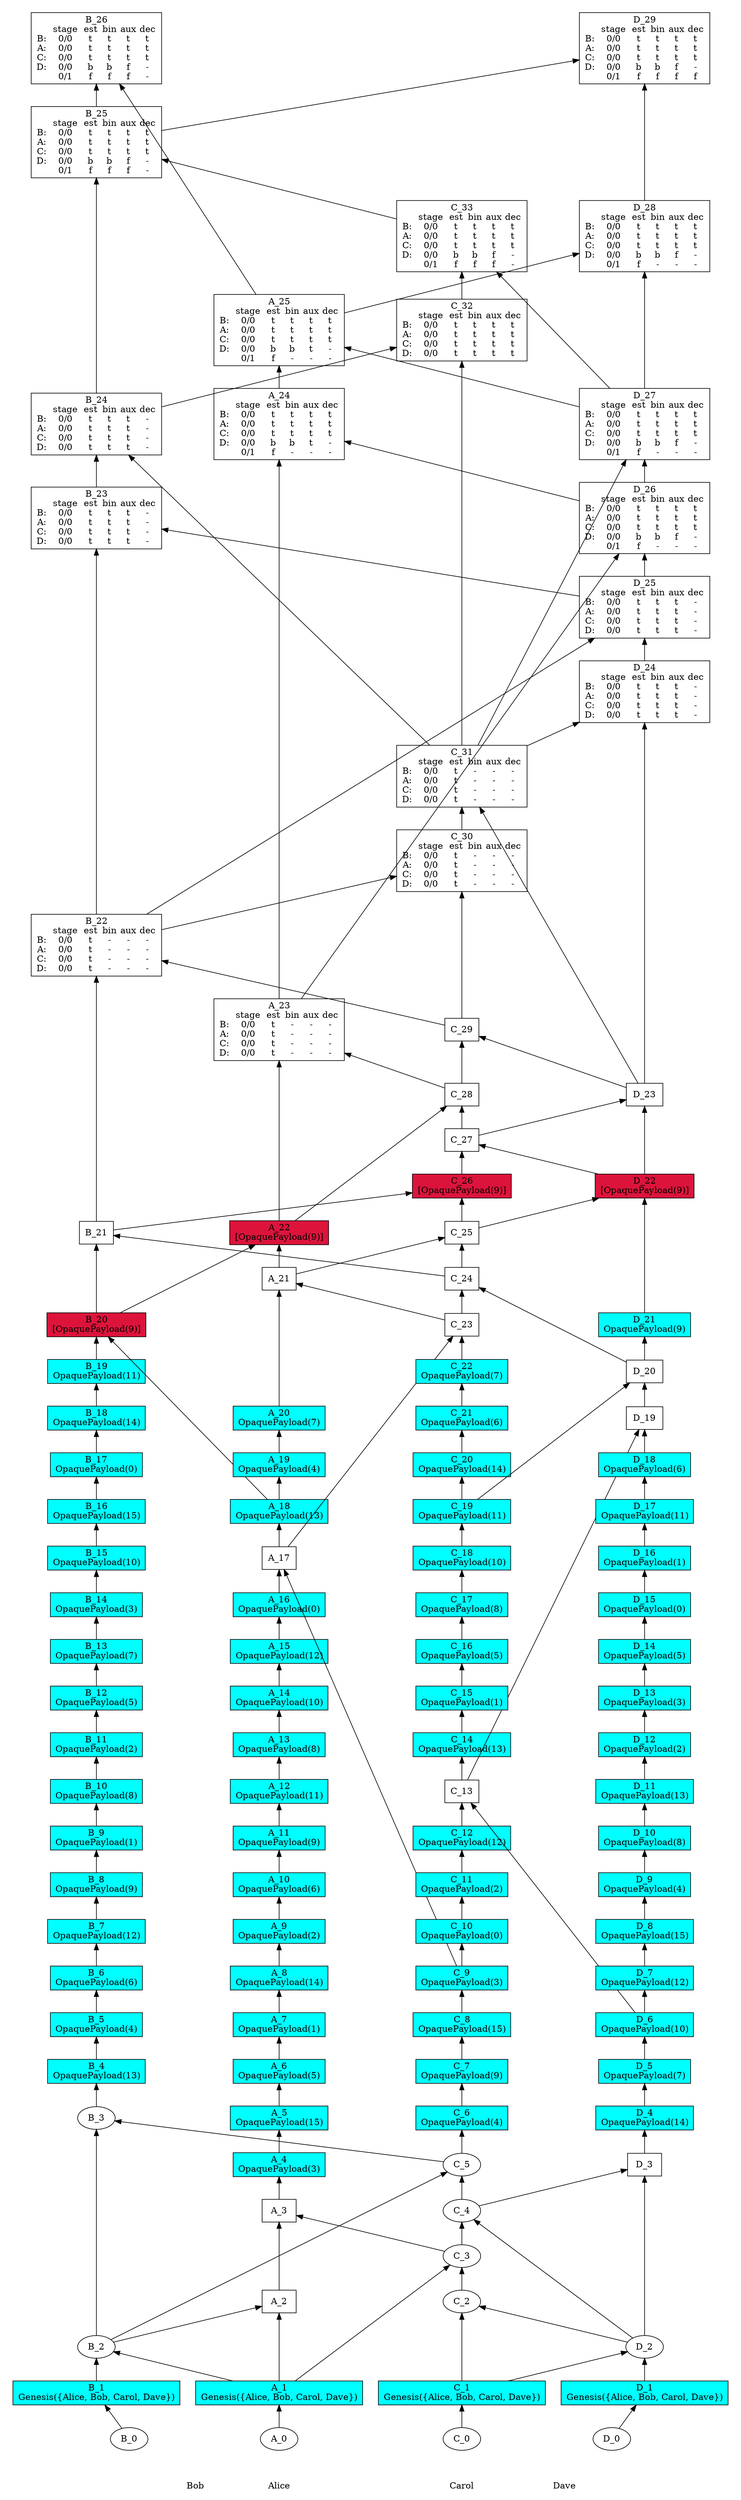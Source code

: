 /// our_id: Bob
/// peer_list: {
///   Bob: PeerState(VOTE|SEND|RECV)
///   Alice: PeerState(VOTE|SEND|RECV)
///   Carol: PeerState(VOTE|SEND|RECV)
///   Dave: PeerState(VOTE|SEND|RECV)
/// }
digraph GossipGraph {
  splines=false
  rankdir=BT

  style=invis
  subgraph cluster_Bob {
    label="Bob"
    "Bob" [style=invis]
    "Bob" -> "B_0" [style=invis]
    "B_0" -> "B_1" [minlen=1]
    "B_1" -> "B_2" [minlen=1]
    "B_2" -> "B_3" [minlen=5]
    "B_3" -> "B_4" [minlen=1]
    "B_4" -> "B_5" [minlen=1]
    "B_5" -> "B_6" [minlen=1]
    "B_6" -> "B_7" [minlen=1]
    "B_7" -> "B_8" [minlen=1]
    "B_8" -> "B_9" [minlen=1]
    "B_9" -> "B_10" [minlen=1]
    "B_10" -> "B_11" [minlen=1]
    "B_11" -> "B_12" [minlen=1]
    "B_12" -> "B_13" [minlen=1]
    "B_13" -> "B_14" [minlen=1]
    "B_14" -> "B_15" [minlen=1]
    "B_15" -> "B_16" [minlen=1]
    "B_16" -> "B_17" [minlen=1]
    "B_17" -> "B_18" [minlen=1]
    "B_18" -> "B_19" [minlen=1]
    "B_19" -> "B_20" [minlen=1]
    "B_20" -> "B_21" [minlen=2]
    "B_21" -> "B_22" [minlen=5]
    "B_22" -> "B_23" [minlen=5]
    "B_23" -> "B_24" [minlen=1]
    "B_24" -> "B_25" [minlen=3]
    "B_25" -> "B_26" [minlen=1]
  }
  "A_1" -> "B_2" [constraint=false]
  "C_5" -> "B_3" [constraint=false]
  "A_18" -> "B_20" [constraint=false]
  "C_24" -> "B_21" [constraint=false]
  "C_29" -> "B_22" [constraint=false]
  "D_25" -> "B_23" [constraint=false]
  "C_31" -> "B_24" [constraint=false]
  "C_33" -> "B_25" [constraint=false]
  "A_25" -> "B_26" [constraint=false]

  style=invis
  subgraph cluster_Alice {
    label="Alice"
    "Alice" [style=invis]
    "Alice" -> "A_0" [style=invis]
    "A_0" -> "A_1" [minlen=1]
    "A_1" -> "A_2" [minlen=2]
    "A_2" -> "A_3" [minlen=2]
    "A_3" -> "A_4" [minlen=1]
    "A_4" -> "A_5" [minlen=1]
    "A_5" -> "A_6" [minlen=1]
    "A_6" -> "A_7" [minlen=1]
    "A_7" -> "A_8" [minlen=1]
    "A_8" -> "A_9" [minlen=1]
    "A_9" -> "A_10" [minlen=1]
    "A_10" -> "A_11" [minlen=1]
    "A_11" -> "A_12" [minlen=1]
    "A_12" -> "A_13" [minlen=1]
    "A_13" -> "A_14" [minlen=1]
    "A_14" -> "A_15" [minlen=1]
    "A_15" -> "A_16" [minlen=1]
    "A_16" -> "A_17" [minlen=1]
    "A_17" -> "A_18" [minlen=1]
    "A_18" -> "A_19" [minlen=1]
    "A_19" -> "A_20" [minlen=1]
    "A_20" -> "A_21" [minlen=3]
    "A_21" -> "A_22" [minlen=1]
    "A_22" -> "A_23" [minlen=4]
    "A_23" -> "A_24" [minlen=7]
    "A_24" -> "A_25" [minlen=1]
  }
  "B_2" -> "A_2" [constraint=false]
  "C_3" -> "A_3" [constraint=false]
  "C_9" -> "A_17" [constraint=false]
  "C_23" -> "A_21" [constraint=false]
  "B_20" -> "A_22" [constraint=false]
  "C_28" -> "A_23" [constraint=false]
  "D_26" -> "A_24" [constraint=false]
  "D_27" -> "A_25" [constraint=false]

  style=invis
  subgraph cluster_Carol {
    label="Carol"
    "Carol" [style=invis]
    "Carol" -> "C_0" [style=invis]
    "C_0" -> "C_1" [minlen=1]
    "C_1" -> "C_2" [minlen=2]
    "C_2" -> "C_3" [minlen=1]
    "C_3" -> "C_4" [minlen=1]
    "C_4" -> "C_5" [minlen=1]
    "C_5" -> "C_6" [minlen=1]
    "C_6" -> "C_7" [minlen=1]
    "C_7" -> "C_8" [minlen=1]
    "C_8" -> "C_9" [minlen=1]
    "C_9" -> "C_10" [minlen=1]
    "C_10" -> "C_11" [minlen=1]
    "C_11" -> "C_12" [minlen=1]
    "C_12" -> "C_13" [minlen=1]
    "C_13" -> "C_14" [minlen=1]
    "C_14" -> "C_15" [minlen=1]
    "C_15" -> "C_16" [minlen=1]
    "C_16" -> "C_17" [minlen=1]
    "C_17" -> "C_18" [minlen=1]
    "C_18" -> "C_19" [minlen=1]
    "C_19" -> "C_20" [minlen=1]
    "C_20" -> "C_21" [minlen=1]
    "C_21" -> "C_22" [minlen=1]
    "C_22" -> "C_23" [minlen=1]
    "C_23" -> "C_24" [minlen=1]
    "C_24" -> "C_25" [minlen=1]
    "C_25" -> "C_26" [minlen=1]
    "C_26" -> "C_27" [minlen=1]
    "C_27" -> "C_28" [minlen=1]
    "C_28" -> "C_29" [minlen=1]
    "C_29" -> "C_30" [minlen=2]
    "C_30" -> "C_31" [minlen=1]
    "C_31" -> "C_32" [minlen=5]
    "C_32" -> "C_33" [minlen=1]
  }
  "D_2" -> "C_2" [constraint=false]
  "A_1" -> "C_3" [constraint=false]
  "D_2" -> "C_4" [constraint=false]
  "B_2" -> "C_5" [constraint=false]
  "D_6" -> "C_13" [constraint=false]
  "A_17" -> "C_23" [constraint=false]
  "D_20" -> "C_24" [constraint=false]
  "A_21" -> "C_25" [constraint=false]
  "B_21" -> "C_26" [constraint=false]
  "D_22" -> "C_27" [constraint=false]
  "A_22" -> "C_28" [constraint=false]
  "D_23" -> "C_29" [constraint=false]
  "B_22" -> "C_30" [constraint=false]
  "D_23" -> "C_31" [constraint=false]
  "B_24" -> "C_32" [constraint=false]
  "D_27" -> "C_33" [constraint=false]

  style=invis
  subgraph cluster_Dave {
    label="Dave"
    "Dave" [style=invis]
    "Dave" -> "D_0" [style=invis]
    "D_0" -> "D_1" [minlen=1]
    "D_1" -> "D_2" [minlen=1]
    "D_2" -> "D_3" [minlen=4]
    "D_3" -> "D_4" [minlen=1]
    "D_4" -> "D_5" [minlen=1]
    "D_5" -> "D_6" [minlen=1]
    "D_6" -> "D_7" [minlen=1]
    "D_7" -> "D_8" [minlen=1]
    "D_8" -> "D_9" [minlen=1]
    "D_9" -> "D_10" [minlen=1]
    "D_10" -> "D_11" [minlen=1]
    "D_11" -> "D_12" [minlen=1]
    "D_12" -> "D_13" [minlen=1]
    "D_13" -> "D_14" [minlen=1]
    "D_14" -> "D_15" [minlen=1]
    "D_15" -> "D_16" [minlen=1]
    "D_16" -> "D_17" [minlen=1]
    "D_17" -> "D_18" [minlen=1]
    "D_18" -> "D_19" [minlen=1]
    "D_19" -> "D_20" [minlen=1]
    "D_20" -> "D_21" [minlen=1]
    "D_21" -> "D_22" [minlen=3]
    "D_22" -> "D_23" [minlen=2]
    "D_23" -> "D_24" [minlen=5]
    "D_24" -> "D_25" [minlen=1]
    "D_25" -> "D_26" [minlen=1]
    "D_26" -> "D_27" [minlen=1]
    "D_27" -> "D_28" [minlen=2]
    "D_28" -> "D_29" [minlen=2]
  }
  "C_1" -> "D_2" [constraint=false]
  "C_4" -> "D_3" [constraint=false]
  "C_13" -> "D_19" [constraint=false]
  "C_19" -> "D_20" [constraint=false]
  "C_25" -> "D_22" [constraint=false]
  "C_27" -> "D_23" [constraint=false]
  "C_31" -> "D_24" [constraint=false]
  "B_22" -> "D_25" [constraint=false]
  "A_23" -> "D_26" [constraint=false]
  "C_31" -> "D_27" [constraint=false]
  "A_25" -> "D_28" [constraint=false]
  "B_25" -> "D_29" [constraint=false]

  {
    rank=same
    "Bob" [style=filled, color=white]
    "Alice" [style=filled, color=white]
    "Carol" [style=filled, color=white]
    "Dave" [style=filled, color=white]
  }
  "Bob" -> "Alice" -> "Carol" -> "Dave" [style=invis]

/// ===== details of events =====
  "B_0" [fillcolor=white, label=<<table border="0" cellborder="0" cellpadding="0" cellspacing="0">
<tr><td colspan="6">B_0</td></tr>
</table>>]
/// cause: Initial
/// last_ancestors: {Bob: 0}

  "B_1" [style=filled, fillcolor=cyan, shape=rectangle, label=<<table border="0" cellborder="0" cellpadding="0" cellspacing="0">
<tr><td colspan="6">B_1</td></tr>
<tr><td colspan="6">Genesis({Alice, Bob, Carol, Dave})</td></tr>
</table>>]
/// cause: Observation(Genesis({Alice, Bob, Carol, Dave}))
/// last_ancestors: {Bob: 1}

  "B_2" [fillcolor=white, label=<<table border="0" cellborder="0" cellpadding="0" cellspacing="0">
<tr><td colspan="6">B_2</td></tr>
</table>>]
/// cause: Request
/// last_ancestors: {Alice: 1, Bob: 2}

  "B_3" [fillcolor=white, label=<<table border="0" cellborder="0" cellpadding="0" cellspacing="0">
<tr><td colspan="6">B_3</td></tr>
</table>>]
/// cause: Response
/// last_ancestors: {Alice: 1, Bob: 3, Carol: 5, Dave: 2}

  "B_4" [style=filled, fillcolor=cyan, shape=rectangle, label=<<table border="0" cellborder="0" cellpadding="0" cellspacing="0">
<tr><td colspan="6">B_4</td></tr>
<tr><td colspan="6">OpaquePayload(13)</td></tr>
</table>>]
/// cause: Observation(OpaquePayload(13))
/// last_ancestors: {Alice: 1, Bob: 4, Carol: 5, Dave: 2}

  "B_5" [style=filled, fillcolor=cyan, shape=rectangle, label=<<table border="0" cellborder="0" cellpadding="0" cellspacing="0">
<tr><td colspan="6">B_5</td></tr>
<tr><td colspan="6">OpaquePayload(4)</td></tr>
</table>>]
/// cause: Observation(OpaquePayload(4))
/// last_ancestors: {Alice: 1, Bob: 5, Carol: 5, Dave: 2}

  "B_6" [style=filled, fillcolor=cyan, shape=rectangle, label=<<table border="0" cellborder="0" cellpadding="0" cellspacing="0">
<tr><td colspan="6">B_6</td></tr>
<tr><td colspan="6">OpaquePayload(6)</td></tr>
</table>>]
/// cause: Observation(OpaquePayload(6))
/// last_ancestors: {Alice: 1, Bob: 6, Carol: 5, Dave: 2}

  "B_7" [style=filled, fillcolor=cyan, shape=rectangle, label=<<table border="0" cellborder="0" cellpadding="0" cellspacing="0">
<tr><td colspan="6">B_7</td></tr>
<tr><td colspan="6">OpaquePayload(12)</td></tr>
</table>>]
/// cause: Observation(OpaquePayload(12))
/// last_ancestors: {Alice: 1, Bob: 7, Carol: 5, Dave: 2}

  "B_8" [style=filled, fillcolor=cyan, shape=rectangle, label=<<table border="0" cellborder="0" cellpadding="0" cellspacing="0">
<tr><td colspan="6">B_8</td></tr>
<tr><td colspan="6">OpaquePayload(9)</td></tr>
</table>>]
/// cause: Observation(OpaquePayload(9))
/// last_ancestors: {Alice: 1, Bob: 8, Carol: 5, Dave: 2}

  "B_9" [style=filled, fillcolor=cyan, shape=rectangle, label=<<table border="0" cellborder="0" cellpadding="0" cellspacing="0">
<tr><td colspan="6">B_9</td></tr>
<tr><td colspan="6">OpaquePayload(1)</td></tr>
</table>>]
/// cause: Observation(OpaquePayload(1))
/// last_ancestors: {Alice: 1, Bob: 9, Carol: 5, Dave: 2}

  "B_10" [style=filled, fillcolor=cyan, shape=rectangle, label=<<table border="0" cellborder="0" cellpadding="0" cellspacing="0">
<tr><td colspan="6">B_10</td></tr>
<tr><td colspan="6">OpaquePayload(8)</td></tr>
</table>>]
/// cause: Observation(OpaquePayload(8))
/// last_ancestors: {Alice: 1, Bob: 10, Carol: 5, Dave: 2}

  "B_11" [style=filled, fillcolor=cyan, shape=rectangle, label=<<table border="0" cellborder="0" cellpadding="0" cellspacing="0">
<tr><td colspan="6">B_11</td></tr>
<tr><td colspan="6">OpaquePayload(2)</td></tr>
</table>>]
/// cause: Observation(OpaquePayload(2))
/// last_ancestors: {Alice: 1, Bob: 11, Carol: 5, Dave: 2}

  "B_12" [style=filled, fillcolor=cyan, shape=rectangle, label=<<table border="0" cellborder="0" cellpadding="0" cellspacing="0">
<tr><td colspan="6">B_12</td></tr>
<tr><td colspan="6">OpaquePayload(5)</td></tr>
</table>>]
/// cause: Observation(OpaquePayload(5))
/// last_ancestors: {Alice: 1, Bob: 12, Carol: 5, Dave: 2}

  "B_13" [style=filled, fillcolor=cyan, shape=rectangle, label=<<table border="0" cellborder="0" cellpadding="0" cellspacing="0">
<tr><td colspan="6">B_13</td></tr>
<tr><td colspan="6">OpaquePayload(7)</td></tr>
</table>>]
/// cause: Observation(OpaquePayload(7))
/// last_ancestors: {Alice: 1, Bob: 13, Carol: 5, Dave: 2}

  "B_14" [style=filled, fillcolor=cyan, shape=rectangle, label=<<table border="0" cellborder="0" cellpadding="0" cellspacing="0">
<tr><td colspan="6">B_14</td></tr>
<tr><td colspan="6">OpaquePayload(3)</td></tr>
</table>>]
/// cause: Observation(OpaquePayload(3))
/// last_ancestors: {Alice: 1, Bob: 14, Carol: 5, Dave: 2}

  "B_15" [style=filled, fillcolor=cyan, shape=rectangle, label=<<table border="0" cellborder="0" cellpadding="0" cellspacing="0">
<tr><td colspan="6">B_15</td></tr>
<tr><td colspan="6">OpaquePayload(10)</td></tr>
</table>>]
/// cause: Observation(OpaquePayload(10))
/// last_ancestors: {Alice: 1, Bob: 15, Carol: 5, Dave: 2}

  "B_16" [style=filled, fillcolor=cyan, shape=rectangle, label=<<table border="0" cellborder="0" cellpadding="0" cellspacing="0">
<tr><td colspan="6">B_16</td></tr>
<tr><td colspan="6">OpaquePayload(15)</td></tr>
</table>>]
/// cause: Observation(OpaquePayload(15))
/// last_ancestors: {Alice: 1, Bob: 16, Carol: 5, Dave: 2}

  "B_17" [style=filled, fillcolor=cyan, shape=rectangle, label=<<table border="0" cellborder="0" cellpadding="0" cellspacing="0">
<tr><td colspan="6">B_17</td></tr>
<tr><td colspan="6">OpaquePayload(0)</td></tr>
</table>>]
/// cause: Observation(OpaquePayload(0))
/// last_ancestors: {Alice: 1, Bob: 17, Carol: 5, Dave: 2}

  "B_18" [style=filled, fillcolor=cyan, shape=rectangle, label=<<table border="0" cellborder="0" cellpadding="0" cellspacing="0">
<tr><td colspan="6">B_18</td></tr>
<tr><td colspan="6">OpaquePayload(14)</td></tr>
</table>>]
/// cause: Observation(OpaquePayload(14))
/// last_ancestors: {Alice: 1, Bob: 18, Carol: 5, Dave: 2}

  "B_19" [style=filled, fillcolor=cyan, shape=rectangle, label=<<table border="0" cellborder="0" cellpadding="0" cellspacing="0">
<tr><td colspan="6">B_19</td></tr>
<tr><td colspan="6">OpaquePayload(11)</td></tr>
</table>>]
/// cause: Observation(OpaquePayload(11))
/// last_ancestors: {Alice: 1, Bob: 19, Carol: 5, Dave: 2}

  "B_20" [style=filled, fillcolor=crimson, shape=rectangle, label=<<table border="0" cellborder="0" cellpadding="0" cellspacing="0">
<tr><td colspan="6">B_20</td></tr>
<tr><td colspan="6">[OpaquePayload(9)]</td></tr></table>>]
/// cause: Request
/// last_ancestors: {Alice: 18, Bob: 20, Carol: 9, Dave: 2}

  "B_21" [fillcolor=white, shape=rectangle, label=<<table border="0" cellborder="0" cellpadding="0" cellspacing="0">
<tr><td colspan="6">B_21</td></tr>
</table>>]
/// cause: Request
/// last_ancestors: {Alice: 18, Bob: 21, Carol: 24, Dave: 20}

  "B_22" [fillcolor=white, shape=rectangle, label=<<table border="0" cellborder="0" cellpadding="0" cellspacing="0">
<tr><td colspan="6">B_22</td></tr>
<tr><td></td><td width="50">stage</td><td width="30">est</td><td width="30">bin</td><td width="30">aux</td><td width="30">dec</td></tr>
<tr><td>B: </td><td>0/0</td><td>t</td><td>-</td><td>-</td><td>-</td></tr>
<tr><td>A: </td><td>0/0</td><td>t</td><td>-</td><td>-</td><td>-</td></tr>
<tr><td>C: </td><td>0/0</td><td>t</td><td>-</td><td>-</td><td>-</td></tr>
<tr><td>D: </td><td>0/0</td><td>t</td><td>-</td><td>-</td><td>-</td></tr></table>>]
/// cause: Request
/// last_ancestors: {Alice: 22, Bob: 22, Carol: 29, Dave: 23}

  "B_23" [fillcolor=white, shape=rectangle, label=<<table border="0" cellborder="0" cellpadding="0" cellspacing="0">
<tr><td colspan="6">B_23</td></tr>
<tr><td></td><td width="50">stage</td><td width="30">est</td><td width="30">bin</td><td width="30">aux</td><td width="30">dec</td></tr>
<tr><td>B: </td><td>0/0</td><td>t</td><td>t</td><td>t</td><td>-</td></tr>
<tr><td>A: </td><td>0/0</td><td>t</td><td>t</td><td>t</td><td>-</td></tr>
<tr><td>C: </td><td>0/0</td><td>t</td><td>t</td><td>t</td><td>-</td></tr>
<tr><td>D: </td><td>0/0</td><td>t</td><td>t</td><td>t</td><td>-</td></tr></table>>]
/// cause: Response
/// last_ancestors: {Alice: 22, Bob: 23, Carol: 31, Dave: 25}

  "B_24" [fillcolor=white, shape=rectangle, label=<<table border="0" cellborder="0" cellpadding="0" cellspacing="0">
<tr><td colspan="6">B_24</td></tr>
<tr><td></td><td width="50">stage</td><td width="30">est</td><td width="30">bin</td><td width="30">aux</td><td width="30">dec</td></tr>
<tr><td>B: </td><td>0/0</td><td>t</td><td>t</td><td>t</td><td>-</td></tr>
<tr><td>A: </td><td>0/0</td><td>t</td><td>t</td><td>t</td><td>-</td></tr>
<tr><td>C: </td><td>0/0</td><td>t</td><td>t</td><td>t</td><td>-</td></tr>
<tr><td>D: </td><td>0/0</td><td>t</td><td>t</td><td>t</td><td>-</td></tr></table>>]
/// cause: Request
/// last_ancestors: {Alice: 22, Bob: 24, Carol: 31, Dave: 25}

  "B_25" [fillcolor=white, shape=rectangle, label=<<table border="0" cellborder="0" cellpadding="0" cellspacing="0">
<tr><td colspan="6">B_25</td></tr>
<tr><td></td><td width="50">stage</td><td width="30">est</td><td width="30">bin</td><td width="30">aux</td><td width="30">dec</td></tr>
<tr><td>B: </td><td>0/0</td><td>t</td><td>t</td><td>t</td><td>t</td></tr>
<tr><td>A: </td><td>0/0</td><td>t</td><td>t</td><td>t</td><td>t</td></tr>
<tr><td>C: </td><td>0/0</td><td>t</td><td>t</td><td>t</td><td>t</td></tr>
<tr><td>D: </td><td>0/0</td><td>b</td><td>b</td><td>f</td><td>-</td></tr>
<tr><td>   </td><td>0/1</td><td>f</td><td>f</td><td>f</td><td>-</td></tr></table>>]
/// cause: Request
/// last_ancestors: {Alice: 23, Bob: 25, Carol: 33, Dave: 27}

  "B_26" [fillcolor=white, shape=rectangle, label=<<table border="0" cellborder="0" cellpadding="0" cellspacing="0">
<tr><td colspan="6">B_26</td></tr>
<tr><td></td><td width="50">stage</td><td width="30">est</td><td width="30">bin</td><td width="30">aux</td><td width="30">dec</td></tr>
<tr><td>B: </td><td>0/0</td><td>t</td><td>t</td><td>t</td><td>t</td></tr>
<tr><td>A: </td><td>0/0</td><td>t</td><td>t</td><td>t</td><td>t</td></tr>
<tr><td>C: </td><td>0/0</td><td>t</td><td>t</td><td>t</td><td>t</td></tr>
<tr><td>D: </td><td>0/0</td><td>b</td><td>b</td><td>f</td><td>-</td></tr>
<tr><td>   </td><td>0/1</td><td>f</td><td>f</td><td>f</td><td>-</td></tr></table>>]
/// cause: Request
/// last_ancestors: {Alice: 25, Bob: 26, Carol: 33, Dave: 27}

  "A_0" [fillcolor=white, label=<<table border="0" cellborder="0" cellpadding="0" cellspacing="0">
<tr><td colspan="6">A_0</td></tr>
</table>>]
/// cause: Initial
/// last_ancestors: {Alice: 0}

  "A_1" [style=filled, fillcolor=cyan, shape=rectangle, label=<<table border="0" cellborder="0" cellpadding="0" cellspacing="0">
<tr><td colspan="6">A_1</td></tr>
<tr><td colspan="6">Genesis({Alice, Bob, Carol, Dave})</td></tr>
</table>>]
/// cause: Observation(Genesis({Alice, Bob, Carol, Dave}))
/// last_ancestors: {Alice: 1}

  "A_2" [fillcolor=white, shape=rectangle, label=<<table border="0" cellborder="0" cellpadding="0" cellspacing="0">
<tr><td colspan="6">A_2</td></tr>
</table>>]
/// cause: Response
/// last_ancestors: {Alice: 2, Bob: 2}

  "A_3" [fillcolor=white, shape=rectangle, label=<<table border="0" cellborder="0" cellpadding="0" cellspacing="0">
<tr><td colspan="6">A_3</td></tr>
</table>>]
/// cause: Response
/// last_ancestors: {Alice: 3, Bob: 2, Carol: 3, Dave: 2}

  "A_4" [style=filled, fillcolor=cyan, shape=rectangle, label=<<table border="0" cellborder="0" cellpadding="0" cellspacing="0">
<tr><td colspan="6">A_4</td></tr>
<tr><td colspan="6">OpaquePayload(3)</td></tr>
</table>>]
/// cause: Observation(OpaquePayload(3))
/// last_ancestors: {Alice: 4, Bob: 2, Carol: 3, Dave: 2}

  "A_5" [style=filled, fillcolor=cyan, shape=rectangle, label=<<table border="0" cellborder="0" cellpadding="0" cellspacing="0">
<tr><td colspan="6">A_5</td></tr>
<tr><td colspan="6">OpaquePayload(15)</td></tr>
</table>>]
/// cause: Observation(OpaquePayload(15))
/// last_ancestors: {Alice: 5, Bob: 2, Carol: 3, Dave: 2}

  "A_6" [style=filled, fillcolor=cyan, shape=rectangle, label=<<table border="0" cellborder="0" cellpadding="0" cellspacing="0">
<tr><td colspan="6">A_6</td></tr>
<tr><td colspan="6">OpaquePayload(5)</td></tr>
</table>>]
/// cause: Observation(OpaquePayload(5))
/// last_ancestors: {Alice: 6, Bob: 2, Carol: 3, Dave: 2}

  "A_7" [style=filled, fillcolor=cyan, shape=rectangle, label=<<table border="0" cellborder="0" cellpadding="0" cellspacing="0">
<tr><td colspan="6">A_7</td></tr>
<tr><td colspan="6">OpaquePayload(1)</td></tr>
</table>>]
/// cause: Observation(OpaquePayload(1))
/// last_ancestors: {Alice: 7, Bob: 2, Carol: 3, Dave: 2}

  "A_8" [style=filled, fillcolor=cyan, shape=rectangle, label=<<table border="0" cellborder="0" cellpadding="0" cellspacing="0">
<tr><td colspan="6">A_8</td></tr>
<tr><td colspan="6">OpaquePayload(14)</td></tr>
</table>>]
/// cause: Observation(OpaquePayload(14))
/// last_ancestors: {Alice: 8, Bob: 2, Carol: 3, Dave: 2}

  "A_9" [style=filled, fillcolor=cyan, shape=rectangle, label=<<table border="0" cellborder="0" cellpadding="0" cellspacing="0">
<tr><td colspan="6">A_9</td></tr>
<tr><td colspan="6">OpaquePayload(2)</td></tr>
</table>>]
/// cause: Observation(OpaquePayload(2))
/// last_ancestors: {Alice: 9, Bob: 2, Carol: 3, Dave: 2}

  "A_10" [style=filled, fillcolor=cyan, shape=rectangle, label=<<table border="0" cellborder="0" cellpadding="0" cellspacing="0">
<tr><td colspan="6">A_10</td></tr>
<tr><td colspan="6">OpaquePayload(6)</td></tr>
</table>>]
/// cause: Observation(OpaquePayload(6))
/// last_ancestors: {Alice: 10, Bob: 2, Carol: 3, Dave: 2}

  "A_11" [style=filled, fillcolor=cyan, shape=rectangle, label=<<table border="0" cellborder="0" cellpadding="0" cellspacing="0">
<tr><td colspan="6">A_11</td></tr>
<tr><td colspan="6">OpaquePayload(9)</td></tr>
</table>>]
/// cause: Observation(OpaquePayload(9))
/// last_ancestors: {Alice: 11, Bob: 2, Carol: 3, Dave: 2}

  "A_12" [style=filled, fillcolor=cyan, shape=rectangle, label=<<table border="0" cellborder="0" cellpadding="0" cellspacing="0">
<tr><td colspan="6">A_12</td></tr>
<tr><td colspan="6">OpaquePayload(11)</td></tr>
</table>>]
/// cause: Observation(OpaquePayload(11))
/// last_ancestors: {Alice: 12, Bob: 2, Carol: 3, Dave: 2}

  "A_13" [style=filled, fillcolor=cyan, shape=rectangle, label=<<table border="0" cellborder="0" cellpadding="0" cellspacing="0">
<tr><td colspan="6">A_13</td></tr>
<tr><td colspan="6">OpaquePayload(8)</td></tr>
</table>>]
/// cause: Observation(OpaquePayload(8))
/// last_ancestors: {Alice: 13, Bob: 2, Carol: 3, Dave: 2}

  "A_14" [style=filled, fillcolor=cyan, shape=rectangle, label=<<table border="0" cellborder="0" cellpadding="0" cellspacing="0">
<tr><td colspan="6">A_14</td></tr>
<tr><td colspan="6">OpaquePayload(10)</td></tr>
</table>>]
/// cause: Observation(OpaquePayload(10))
/// last_ancestors: {Alice: 14, Bob: 2, Carol: 3, Dave: 2}

  "A_15" [style=filled, fillcolor=cyan, shape=rectangle, label=<<table border="0" cellborder="0" cellpadding="0" cellspacing="0">
<tr><td colspan="6">A_15</td></tr>
<tr><td colspan="6">OpaquePayload(12)</td></tr>
</table>>]
/// cause: Observation(OpaquePayload(12))
/// last_ancestors: {Alice: 15, Bob: 2, Carol: 3, Dave: 2}

  "A_16" [style=filled, fillcolor=cyan, shape=rectangle, label=<<table border="0" cellborder="0" cellpadding="0" cellspacing="0">
<tr><td colspan="6">A_16</td></tr>
<tr><td colspan="6">OpaquePayload(0)</td></tr>
</table>>]
/// cause: Observation(OpaquePayload(0))
/// last_ancestors: {Alice: 16, Bob: 2, Carol: 3, Dave: 2}

  "A_17" [fillcolor=white, shape=rectangle, label=<<table border="0" cellborder="0" cellpadding="0" cellspacing="0">
<tr><td colspan="6">A_17</td></tr>
</table>>]
/// cause: Request
/// last_ancestors: {Alice: 17, Bob: 2, Carol: 9, Dave: 2}

  "A_18" [style=filled, fillcolor=cyan, shape=rectangle, label=<<table border="0" cellborder="0" cellpadding="0" cellspacing="0">
<tr><td colspan="6">A_18</td></tr>
<tr><td colspan="6">OpaquePayload(13)</td></tr>
</table>>]
/// cause: Observation(OpaquePayload(13))
/// last_ancestors: {Alice: 18, Bob: 2, Carol: 9, Dave: 2}

  "A_19" [style=filled, fillcolor=cyan, shape=rectangle, label=<<table border="0" cellborder="0" cellpadding="0" cellspacing="0">
<tr><td colspan="6">A_19</td></tr>
<tr><td colspan="6">OpaquePayload(4)</td></tr>
</table>>]
/// cause: Observation(OpaquePayload(4))
/// last_ancestors: {Alice: 19, Bob: 2, Carol: 9, Dave: 2}

  "A_20" [style=filled, fillcolor=cyan, shape=rectangle, label=<<table border="0" cellborder="0" cellpadding="0" cellspacing="0">
<tr><td colspan="6">A_20</td></tr>
<tr><td colspan="6">OpaquePayload(7)</td></tr>
</table>>]
/// cause: Observation(OpaquePayload(7))
/// last_ancestors: {Alice: 20, Bob: 2, Carol: 9, Dave: 2}

  "A_21" [fillcolor=white, shape=rectangle, label=<<table border="0" cellborder="0" cellpadding="0" cellspacing="0">
<tr><td colspan="6">A_21</td></tr>
</table>>]
/// cause: Request
/// last_ancestors: {Alice: 21, Bob: 2, Carol: 23, Dave: 6}

  "A_22" [style=filled, fillcolor=crimson, shape=rectangle, label=<<table border="0" cellborder="0" cellpadding="0" cellspacing="0">
<tr><td colspan="6">A_22</td></tr>
<tr><td colspan="6">[OpaquePayload(9)]</td></tr></table>>]
/// cause: Response
/// last_ancestors: {Alice: 22, Bob: 20, Carol: 23, Dave: 6}

  "A_23" [fillcolor=white, shape=rectangle, label=<<table border="0" cellborder="0" cellpadding="0" cellspacing="0">
<tr><td colspan="6">A_23</td></tr>
<tr><td></td><td width="50">stage</td><td width="30">est</td><td width="30">bin</td><td width="30">aux</td><td width="30">dec</td></tr>
<tr><td>B: </td><td>0/0</td><td>t</td><td>-</td><td>-</td><td>-</td></tr>
<tr><td>A: </td><td>0/0</td><td>t</td><td>-</td><td>-</td><td>-</td></tr>
<tr><td>C: </td><td>0/0</td><td>t</td><td>-</td><td>-</td><td>-</td></tr>
<tr><td>D: </td><td>0/0</td><td>t</td><td>-</td><td>-</td><td>-</td></tr></table>>]
/// cause: Response
/// last_ancestors: {Alice: 23, Bob: 21, Carol: 28, Dave: 22}

  "A_24" [fillcolor=white, shape=rectangle, label=<<table border="0" cellborder="0" cellpadding="0" cellspacing="0">
<tr><td colspan="6">A_24</td></tr>
<tr><td></td><td width="50">stage</td><td width="30">est</td><td width="30">bin</td><td width="30">aux</td><td width="30">dec</td></tr>
<tr><td>B: </td><td>0/0</td><td>t</td><td>t</td><td>t</td><td>t</td></tr>
<tr><td>A: </td><td>0/0</td><td>t</td><td>t</td><td>t</td><td>t</td></tr>
<tr><td>C: </td><td>0/0</td><td>t</td><td>t</td><td>t</td><td>t</td></tr>
<tr><td>D: </td><td>0/0</td><td>b</td><td>b</td><td>t</td><td>-</td></tr>
<tr><td>   </td><td>0/1</td><td>f</td><td>-</td><td>-</td><td>-</td></tr></table>>]
/// cause: Response
/// last_ancestors: {Alice: 24, Bob: 22, Carol: 31, Dave: 26}

  "A_25" [fillcolor=white, shape=rectangle, label=<<table border="0" cellborder="0" cellpadding="0" cellspacing="0">
<tr><td colspan="6">A_25</td></tr>
<tr><td></td><td width="50">stage</td><td width="30">est</td><td width="30">bin</td><td width="30">aux</td><td width="30">dec</td></tr>
<tr><td>B: </td><td>0/0</td><td>t</td><td>t</td><td>t</td><td>t</td></tr>
<tr><td>A: </td><td>0/0</td><td>t</td><td>t</td><td>t</td><td>t</td></tr>
<tr><td>C: </td><td>0/0</td><td>t</td><td>t</td><td>t</td><td>t</td></tr>
<tr><td>D: </td><td>0/0</td><td>b</td><td>b</td><td>t</td><td>-</td></tr>
<tr><td>   </td><td>0/1</td><td>f</td><td>-</td><td>-</td><td>-</td></tr></table>>]
/// cause: Request
/// last_ancestors: {Alice: 25, Bob: 22, Carol: 31, Dave: 27}

  "C_0" [fillcolor=white, label=<<table border="0" cellborder="0" cellpadding="0" cellspacing="0">
<tr><td colspan="6">C_0</td></tr>
</table>>]
/// cause: Initial
/// last_ancestors: {Carol: 0}

  "C_1" [style=filled, fillcolor=cyan, shape=rectangle, label=<<table border="0" cellborder="0" cellpadding="0" cellspacing="0">
<tr><td colspan="6">C_1</td></tr>
<tr><td colspan="6">Genesis({Alice, Bob, Carol, Dave})</td></tr>
</table>>]
/// cause: Observation(Genesis({Alice, Bob, Carol, Dave}))
/// last_ancestors: {Carol: 1}

  "C_2" [fillcolor=white, label=<<table border="0" cellborder="0" cellpadding="0" cellspacing="0">
<tr><td colspan="6">C_2</td></tr>
</table>>]
/// cause: Response
/// last_ancestors: {Carol: 2, Dave: 2}

  "C_3" [fillcolor=white, label=<<table border="0" cellborder="0" cellpadding="0" cellspacing="0">
<tr><td colspan="6">C_3</td></tr>
</table>>]
/// cause: Request
/// last_ancestors: {Alice: 1, Carol: 3, Dave: 2}

  "C_4" [fillcolor=white, label=<<table border="0" cellborder="0" cellpadding="0" cellspacing="0">
<tr><td colspan="6">C_4</td></tr>
</table>>]
/// cause: Request
/// last_ancestors: {Alice: 1, Carol: 4, Dave: 2}

  "C_5" [fillcolor=white, label=<<table border="0" cellborder="0" cellpadding="0" cellspacing="0">
<tr><td colspan="6">C_5</td></tr>
</table>>]
/// cause: Request
/// last_ancestors: {Alice: 1, Bob: 2, Carol: 5, Dave: 2}

  "C_6" [style=filled, fillcolor=cyan, shape=rectangle, label=<<table border="0" cellborder="0" cellpadding="0" cellspacing="0">
<tr><td colspan="6">C_6</td></tr>
<tr><td colspan="6">OpaquePayload(4)</td></tr>
</table>>]
/// cause: Observation(OpaquePayload(4))
/// last_ancestors: {Alice: 1, Bob: 2, Carol: 6, Dave: 2}

  "C_7" [style=filled, fillcolor=cyan, shape=rectangle, label=<<table border="0" cellborder="0" cellpadding="0" cellspacing="0">
<tr><td colspan="6">C_7</td></tr>
<tr><td colspan="6">OpaquePayload(9)</td></tr>
</table>>]
/// cause: Observation(OpaquePayload(9))
/// last_ancestors: {Alice: 1, Bob: 2, Carol: 7, Dave: 2}

  "C_8" [style=filled, fillcolor=cyan, shape=rectangle, label=<<table border="0" cellborder="0" cellpadding="0" cellspacing="0">
<tr><td colspan="6">C_8</td></tr>
<tr><td colspan="6">OpaquePayload(15)</td></tr>
</table>>]
/// cause: Observation(OpaquePayload(15))
/// last_ancestors: {Alice: 1, Bob: 2, Carol: 8, Dave: 2}

  "C_9" [style=filled, fillcolor=cyan, shape=rectangle, label=<<table border="0" cellborder="0" cellpadding="0" cellspacing="0">
<tr><td colspan="6">C_9</td></tr>
<tr><td colspan="6">OpaquePayload(3)</td></tr>
</table>>]
/// cause: Observation(OpaquePayload(3))
/// last_ancestors: {Alice: 1, Bob: 2, Carol: 9, Dave: 2}

  "C_10" [style=filled, fillcolor=cyan, shape=rectangle, label=<<table border="0" cellborder="0" cellpadding="0" cellspacing="0">
<tr><td colspan="6">C_10</td></tr>
<tr><td colspan="6">OpaquePayload(0)</td></tr>
</table>>]
/// cause: Observation(OpaquePayload(0))
/// last_ancestors: {Alice: 1, Bob: 2, Carol: 10, Dave: 2}

  "C_11" [style=filled, fillcolor=cyan, shape=rectangle, label=<<table border="0" cellborder="0" cellpadding="0" cellspacing="0">
<tr><td colspan="6">C_11</td></tr>
<tr><td colspan="6">OpaquePayload(2)</td></tr>
</table>>]
/// cause: Observation(OpaquePayload(2))
/// last_ancestors: {Alice: 1, Bob: 2, Carol: 11, Dave: 2}

  "C_12" [style=filled, fillcolor=cyan, shape=rectangle, label=<<table border="0" cellborder="0" cellpadding="0" cellspacing="0">
<tr><td colspan="6">C_12</td></tr>
<tr><td colspan="6">OpaquePayload(12)</td></tr>
</table>>]
/// cause: Observation(OpaquePayload(12))
/// last_ancestors: {Alice: 1, Bob: 2, Carol: 12, Dave: 2}

  "C_13" [fillcolor=white, shape=rectangle, label=<<table border="0" cellborder="0" cellpadding="0" cellspacing="0">
<tr><td colspan="6">C_13</td></tr>
</table>>]
/// cause: Request
/// last_ancestors: {Alice: 1, Bob: 2, Carol: 13, Dave: 6}

  "C_14" [style=filled, fillcolor=cyan, shape=rectangle, label=<<table border="0" cellborder="0" cellpadding="0" cellspacing="0">
<tr><td colspan="6">C_14</td></tr>
<tr><td colspan="6">OpaquePayload(13)</td></tr>
</table>>]
/// cause: Observation(OpaquePayload(13))
/// last_ancestors: {Alice: 1, Bob: 2, Carol: 14, Dave: 6}

  "C_15" [style=filled, fillcolor=cyan, shape=rectangle, label=<<table border="0" cellborder="0" cellpadding="0" cellspacing="0">
<tr><td colspan="6">C_15</td></tr>
<tr><td colspan="6">OpaquePayload(1)</td></tr>
</table>>]
/// cause: Observation(OpaquePayload(1))
/// last_ancestors: {Alice: 1, Bob: 2, Carol: 15, Dave: 6}

  "C_16" [style=filled, fillcolor=cyan, shape=rectangle, label=<<table border="0" cellborder="0" cellpadding="0" cellspacing="0">
<tr><td colspan="6">C_16</td></tr>
<tr><td colspan="6">OpaquePayload(5)</td></tr>
</table>>]
/// cause: Observation(OpaquePayload(5))
/// last_ancestors: {Alice: 1, Bob: 2, Carol: 16, Dave: 6}

  "C_17" [style=filled, fillcolor=cyan, shape=rectangle, label=<<table border="0" cellborder="0" cellpadding="0" cellspacing="0">
<tr><td colspan="6">C_17</td></tr>
<tr><td colspan="6">OpaquePayload(8)</td></tr>
</table>>]
/// cause: Observation(OpaquePayload(8))
/// last_ancestors: {Alice: 1, Bob: 2, Carol: 17, Dave: 6}

  "C_18" [style=filled, fillcolor=cyan, shape=rectangle, label=<<table border="0" cellborder="0" cellpadding="0" cellspacing="0">
<tr><td colspan="6">C_18</td></tr>
<tr><td colspan="6">OpaquePayload(10)</td></tr>
</table>>]
/// cause: Observation(OpaquePayload(10))
/// last_ancestors: {Alice: 1, Bob: 2, Carol: 18, Dave: 6}

  "C_19" [style=filled, fillcolor=cyan, shape=rectangle, label=<<table border="0" cellborder="0" cellpadding="0" cellspacing="0">
<tr><td colspan="6">C_19</td></tr>
<tr><td colspan="6">OpaquePayload(11)</td></tr>
</table>>]
/// cause: Observation(OpaquePayload(11))
/// last_ancestors: {Alice: 1, Bob: 2, Carol: 19, Dave: 6}

  "C_20" [style=filled, fillcolor=cyan, shape=rectangle, label=<<table border="0" cellborder="0" cellpadding="0" cellspacing="0">
<tr><td colspan="6">C_20</td></tr>
<tr><td colspan="6">OpaquePayload(14)</td></tr>
</table>>]
/// cause: Observation(OpaquePayload(14))
/// last_ancestors: {Alice: 1, Bob: 2, Carol: 20, Dave: 6}

  "C_21" [style=filled, fillcolor=cyan, shape=rectangle, label=<<table border="0" cellborder="0" cellpadding="0" cellspacing="0">
<tr><td colspan="6">C_21</td></tr>
<tr><td colspan="6">OpaquePayload(6)</td></tr>
</table>>]
/// cause: Observation(OpaquePayload(6))
/// last_ancestors: {Alice: 1, Bob: 2, Carol: 21, Dave: 6}

  "C_22" [style=filled, fillcolor=cyan, shape=rectangle, label=<<table border="0" cellborder="0" cellpadding="0" cellspacing="0">
<tr><td colspan="6">C_22</td></tr>
<tr><td colspan="6">OpaquePayload(7)</td></tr>
</table>>]
/// cause: Observation(OpaquePayload(7))
/// last_ancestors: {Alice: 1, Bob: 2, Carol: 22, Dave: 6}

  "C_23" [fillcolor=white, shape=rectangle, label=<<table border="0" cellborder="0" cellpadding="0" cellspacing="0">
<tr><td colspan="6">C_23</td></tr>
</table>>]
/// cause: Response
/// last_ancestors: {Alice: 17, Bob: 2, Carol: 23, Dave: 6}

  "C_24" [fillcolor=white, shape=rectangle, label=<<table border="0" cellborder="0" cellpadding="0" cellspacing="0">
<tr><td colspan="6">C_24</td></tr>
</table>>]
/// cause: Response
/// last_ancestors: {Alice: 17, Bob: 2, Carol: 24, Dave: 20}

  "C_25" [fillcolor=white, shape=rectangle, label=<<table border="0" cellborder="0" cellpadding="0" cellspacing="0">
<tr><td colspan="6">C_25</td></tr>
</table>>]
/// cause: Response
/// last_ancestors: {Alice: 21, Bob: 2, Carol: 25, Dave: 20}

  "C_26" [style=filled, fillcolor=crimson, shape=rectangle, label=<<table border="0" cellborder="0" cellpadding="0" cellspacing="0">
<tr><td colspan="6">C_26</td></tr>
<tr><td colspan="6">[OpaquePayload(9)]</td></tr></table>>]
/// cause: Response
/// last_ancestors: {Alice: 21, Bob: 21, Carol: 26, Dave: 20}

  "C_27" [fillcolor=white, shape=rectangle, label=<<table border="0" cellborder="0" cellpadding="0" cellspacing="0">
<tr><td colspan="6">C_27</td></tr>
</table>>]
/// cause: Response
/// last_ancestors: {Alice: 21, Bob: 21, Carol: 27, Dave: 22}

  "C_28" [fillcolor=white, shape=rectangle, label=<<table border="0" cellborder="0" cellpadding="0" cellspacing="0">
<tr><td colspan="6">C_28</td></tr>
</table>>]
/// cause: Request
/// last_ancestors: {Alice: 22, Bob: 21, Carol: 28, Dave: 22}

  "C_29" [fillcolor=white, shape=rectangle, label=<<table border="0" cellborder="0" cellpadding="0" cellspacing="0">
<tr><td colspan="6">C_29</td></tr>
</table>>]
/// cause: Response
/// last_ancestors: {Alice: 22, Bob: 21, Carol: 29, Dave: 23}

  "C_30" [fillcolor=white, shape=rectangle, label=<<table border="0" cellborder="0" cellpadding="0" cellspacing="0">
<tr><td colspan="6">C_30</td></tr>
<tr><td></td><td width="50">stage</td><td width="30">est</td><td width="30">bin</td><td width="30">aux</td><td width="30">dec</td></tr>
<tr><td>B: </td><td>0/0</td><td>t</td><td>-</td><td>-</td><td>-</td></tr>
<tr><td>A: </td><td>0/0</td><td>t</td><td>-</td><td>-</td><td>-</td></tr>
<tr><td>C: </td><td>0/0</td><td>t</td><td>-</td><td>-</td><td>-</td></tr>
<tr><td>D: </td><td>0/0</td><td>t</td><td>-</td><td>-</td><td>-</td></tr></table>>]
/// cause: Response
/// last_ancestors: {Alice: 22, Bob: 22, Carol: 30, Dave: 23}

  "C_31" [fillcolor=white, shape=rectangle, label=<<table border="0" cellborder="0" cellpadding="0" cellspacing="0">
<tr><td colspan="6">C_31</td></tr>
<tr><td></td><td width="50">stage</td><td width="30">est</td><td width="30">bin</td><td width="30">aux</td><td width="30">dec</td></tr>
<tr><td>B: </td><td>0/0</td><td>t</td><td>-</td><td>-</td><td>-</td></tr>
<tr><td>A: </td><td>0/0</td><td>t</td><td>-</td><td>-</td><td>-</td></tr>
<tr><td>C: </td><td>0/0</td><td>t</td><td>-</td><td>-</td><td>-</td></tr>
<tr><td>D: </td><td>0/0</td><td>t</td><td>-</td><td>-</td><td>-</td></tr></table>>]
/// cause: Request
/// last_ancestors: {Alice: 22, Bob: 22, Carol: 31, Dave: 23}

  "C_32" [fillcolor=white, shape=rectangle, label=<<table border="0" cellborder="0" cellpadding="0" cellspacing="0">
<tr><td colspan="6">C_32</td></tr>
<tr><td></td><td width="50">stage</td><td width="30">est</td><td width="30">bin</td><td width="30">aux</td><td width="30">dec</td></tr>
<tr><td>B: </td><td>0/0</td><td>t</td><td>t</td><td>t</td><td>t</td></tr>
<tr><td>A: </td><td>0/0</td><td>t</td><td>t</td><td>t</td><td>t</td></tr>
<tr><td>C: </td><td>0/0</td><td>t</td><td>t</td><td>t</td><td>t</td></tr>
<tr><td>D: </td><td>0/0</td><td>t</td><td>t</td><td>t</td><td>t</td></tr></table>>]
/// cause: Response
/// last_ancestors: {Alice: 22, Bob: 24, Carol: 32, Dave: 25}

  "C_33" [fillcolor=white, shape=rectangle, label=<<table border="0" cellborder="0" cellpadding="0" cellspacing="0">
<tr><td colspan="6">C_33</td></tr>
<tr><td></td><td width="50">stage</td><td width="30">est</td><td width="30">bin</td><td width="30">aux</td><td width="30">dec</td></tr>
<tr><td>B: </td><td>0/0</td><td>t</td><td>t</td><td>t</td><td>t</td></tr>
<tr><td>A: </td><td>0/0</td><td>t</td><td>t</td><td>t</td><td>t</td></tr>
<tr><td>C: </td><td>0/0</td><td>t</td><td>t</td><td>t</td><td>t</td></tr>
<tr><td>D: </td><td>0/0</td><td>b</td><td>b</td><td>f</td><td>-</td></tr>
<tr><td>   </td><td>0/1</td><td>f</td><td>f</td><td>f</td><td>-</td></tr></table>>]
/// cause: Response
/// last_ancestors: {Alice: 23, Bob: 24, Carol: 33, Dave: 27}

  "D_0" [fillcolor=white, label=<<table border="0" cellborder="0" cellpadding="0" cellspacing="0">
<tr><td colspan="6">D_0</td></tr>
</table>>]
/// cause: Initial
/// last_ancestors: {Dave: 0}

  "D_1" [style=filled, fillcolor=cyan, shape=rectangle, label=<<table border="0" cellborder="0" cellpadding="0" cellspacing="0">
<tr><td colspan="6">D_1</td></tr>
<tr><td colspan="6">Genesis({Alice, Bob, Carol, Dave})</td></tr>
</table>>]
/// cause: Observation(Genesis({Alice, Bob, Carol, Dave}))
/// last_ancestors: {Dave: 1}

  "D_2" [fillcolor=white, label=<<table border="0" cellborder="0" cellpadding="0" cellspacing="0">
<tr><td colspan="6">D_2</td></tr>
</table>>]
/// cause: Request
/// last_ancestors: {Carol: 1, Dave: 2}

  "D_3" [fillcolor=white, shape=rectangle, label=<<table border="0" cellborder="0" cellpadding="0" cellspacing="0">
<tr><td colspan="6">D_3</td></tr>
</table>>]
/// cause: Response
/// last_ancestors: {Alice: 1, Carol: 4, Dave: 3}

  "D_4" [style=filled, fillcolor=cyan, shape=rectangle, label=<<table border="0" cellborder="0" cellpadding="0" cellspacing="0">
<tr><td colspan="6">D_4</td></tr>
<tr><td colspan="6">OpaquePayload(14)</td></tr>
</table>>]
/// cause: Observation(OpaquePayload(14))
/// last_ancestors: {Alice: 1, Carol: 4, Dave: 4}

  "D_5" [style=filled, fillcolor=cyan, shape=rectangle, label=<<table border="0" cellborder="0" cellpadding="0" cellspacing="0">
<tr><td colspan="6">D_5</td></tr>
<tr><td colspan="6">OpaquePayload(7)</td></tr>
</table>>]
/// cause: Observation(OpaquePayload(7))
/// last_ancestors: {Alice: 1, Carol: 4, Dave: 5}

  "D_6" [style=filled, fillcolor=cyan, shape=rectangle, label=<<table border="0" cellborder="0" cellpadding="0" cellspacing="0">
<tr><td colspan="6">D_6</td></tr>
<tr><td colspan="6">OpaquePayload(10)</td></tr>
</table>>]
/// cause: Observation(OpaquePayload(10))
/// last_ancestors: {Alice: 1, Carol: 4, Dave: 6}

  "D_7" [style=filled, fillcolor=cyan, shape=rectangle, label=<<table border="0" cellborder="0" cellpadding="0" cellspacing="0">
<tr><td colspan="6">D_7</td></tr>
<tr><td colspan="6">OpaquePayload(12)</td></tr>
</table>>]
/// cause: Observation(OpaquePayload(12))
/// last_ancestors: {Alice: 1, Carol: 4, Dave: 7}

  "D_8" [style=filled, fillcolor=cyan, shape=rectangle, label=<<table border="0" cellborder="0" cellpadding="0" cellspacing="0">
<tr><td colspan="6">D_8</td></tr>
<tr><td colspan="6">OpaquePayload(15)</td></tr>
</table>>]
/// cause: Observation(OpaquePayload(15))
/// last_ancestors: {Alice: 1, Carol: 4, Dave: 8}

  "D_9" [style=filled, fillcolor=cyan, shape=rectangle, label=<<table border="0" cellborder="0" cellpadding="0" cellspacing="0">
<tr><td colspan="6">D_9</td></tr>
<tr><td colspan="6">OpaquePayload(4)</td></tr>
</table>>]
/// cause: Observation(OpaquePayload(4))
/// last_ancestors: {Alice: 1, Carol: 4, Dave: 9}

  "D_10" [style=filled, fillcolor=cyan, shape=rectangle, label=<<table border="0" cellborder="0" cellpadding="0" cellspacing="0">
<tr><td colspan="6">D_10</td></tr>
<tr><td colspan="6">OpaquePayload(8)</td></tr>
</table>>]
/// cause: Observation(OpaquePayload(8))
/// last_ancestors: {Alice: 1, Carol: 4, Dave: 10}

  "D_11" [style=filled, fillcolor=cyan, shape=rectangle, label=<<table border="0" cellborder="0" cellpadding="0" cellspacing="0">
<tr><td colspan="6">D_11</td></tr>
<tr><td colspan="6">OpaquePayload(13)</td></tr>
</table>>]
/// cause: Observation(OpaquePayload(13))
/// last_ancestors: {Alice: 1, Carol: 4, Dave: 11}

  "D_12" [style=filled, fillcolor=cyan, shape=rectangle, label=<<table border="0" cellborder="0" cellpadding="0" cellspacing="0">
<tr><td colspan="6">D_12</td></tr>
<tr><td colspan="6">OpaquePayload(2)</td></tr>
</table>>]
/// cause: Observation(OpaquePayload(2))
/// last_ancestors: {Alice: 1, Carol: 4, Dave: 12}

  "D_13" [style=filled, fillcolor=cyan, shape=rectangle, label=<<table border="0" cellborder="0" cellpadding="0" cellspacing="0">
<tr><td colspan="6">D_13</td></tr>
<tr><td colspan="6">OpaquePayload(3)</td></tr>
</table>>]
/// cause: Observation(OpaquePayload(3))
/// last_ancestors: {Alice: 1, Carol: 4, Dave: 13}

  "D_14" [style=filled, fillcolor=cyan, shape=rectangle, label=<<table border="0" cellborder="0" cellpadding="0" cellspacing="0">
<tr><td colspan="6">D_14</td></tr>
<tr><td colspan="6">OpaquePayload(5)</td></tr>
</table>>]
/// cause: Observation(OpaquePayload(5))
/// last_ancestors: {Alice: 1, Carol: 4, Dave: 14}

  "D_15" [style=filled, fillcolor=cyan, shape=rectangle, label=<<table border="0" cellborder="0" cellpadding="0" cellspacing="0">
<tr><td colspan="6">D_15</td></tr>
<tr><td colspan="6">OpaquePayload(0)</td></tr>
</table>>]
/// cause: Observation(OpaquePayload(0))
/// last_ancestors: {Alice: 1, Carol: 4, Dave: 15}

  "D_16" [style=filled, fillcolor=cyan, shape=rectangle, label=<<table border="0" cellborder="0" cellpadding="0" cellspacing="0">
<tr><td colspan="6">D_16</td></tr>
<tr><td colspan="6">OpaquePayload(1)</td></tr>
</table>>]
/// cause: Observation(OpaquePayload(1))
/// last_ancestors: {Alice: 1, Carol: 4, Dave: 16}

  "D_17" [style=filled, fillcolor=cyan, shape=rectangle, label=<<table border="0" cellborder="0" cellpadding="0" cellspacing="0">
<tr><td colspan="6">D_17</td></tr>
<tr><td colspan="6">OpaquePayload(11)</td></tr>
</table>>]
/// cause: Observation(OpaquePayload(11))
/// last_ancestors: {Alice: 1, Carol: 4, Dave: 17}

  "D_18" [style=filled, fillcolor=cyan, shape=rectangle, label=<<table border="0" cellborder="0" cellpadding="0" cellspacing="0">
<tr><td colspan="6">D_18</td></tr>
<tr><td colspan="6">OpaquePayload(6)</td></tr>
</table>>]
/// cause: Observation(OpaquePayload(6))
/// last_ancestors: {Alice: 1, Carol: 4, Dave: 18}

  "D_19" [fillcolor=white, shape=rectangle, label=<<table border="0" cellborder="0" cellpadding="0" cellspacing="0">
<tr><td colspan="6">D_19</td></tr>
</table>>]
/// cause: Response
/// last_ancestors: {Alice: 1, Bob: 2, Carol: 13, Dave: 19}

  "D_20" [fillcolor=white, shape=rectangle, label=<<table border="0" cellborder="0" cellpadding="0" cellspacing="0">
<tr><td colspan="6">D_20</td></tr>
</table>>]
/// cause: Request
/// last_ancestors: {Alice: 1, Bob: 2, Carol: 19, Dave: 20}

  "D_21" [style=filled, fillcolor=cyan, shape=rectangle, label=<<table border="0" cellborder="0" cellpadding="0" cellspacing="0">
<tr><td colspan="6">D_21</td></tr>
<tr><td colspan="6">OpaquePayload(9)</td></tr>
</table>>]
/// cause: Observation(OpaquePayload(9))
/// last_ancestors: {Alice: 1, Bob: 2, Carol: 19, Dave: 21}

  "D_22" [style=filled, fillcolor=crimson, shape=rectangle, label=<<table border="0" cellborder="0" cellpadding="0" cellspacing="0">
<tr><td colspan="6">D_22</td></tr>
<tr><td colspan="6">[OpaquePayload(9)]</td></tr></table>>]
/// cause: Request
/// last_ancestors: {Alice: 21, Bob: 2, Carol: 25, Dave: 22}

  "D_23" [fillcolor=white, shape=rectangle, label=<<table border="0" cellborder="0" cellpadding="0" cellspacing="0">
<tr><td colspan="6">D_23</td></tr>
</table>>]
/// cause: Request
/// last_ancestors: {Alice: 21, Bob: 21, Carol: 27, Dave: 23}

  "D_24" [fillcolor=white, shape=rectangle, label=<<table border="0" cellborder="0" cellpadding="0" cellspacing="0">
<tr><td colspan="6">D_24</td></tr>
<tr><td></td><td width="50">stage</td><td width="30">est</td><td width="30">bin</td><td width="30">aux</td><td width="30">dec</td></tr>
<tr><td>B: </td><td>0/0</td><td>t</td><td>t</td><td>t</td><td>-</td></tr>
<tr><td>A: </td><td>0/0</td><td>t</td><td>t</td><td>t</td><td>-</td></tr>
<tr><td>C: </td><td>0/0</td><td>t</td><td>t</td><td>t</td><td>-</td></tr>
<tr><td>D: </td><td>0/0</td><td>t</td><td>t</td><td>t</td><td>-</td></tr></table>>]
/// cause: Response
/// last_ancestors: {Alice: 22, Bob: 22, Carol: 31, Dave: 24}

  "D_25" [fillcolor=white, shape=rectangle, label=<<table border="0" cellborder="0" cellpadding="0" cellspacing="0">
<tr><td colspan="6">D_25</td></tr>
<tr><td></td><td width="50">stage</td><td width="30">est</td><td width="30">bin</td><td width="30">aux</td><td width="30">dec</td></tr>
<tr><td>B: </td><td>0/0</td><td>t</td><td>t</td><td>t</td><td>-</td></tr>
<tr><td>A: </td><td>0/0</td><td>t</td><td>t</td><td>t</td><td>-</td></tr>
<tr><td>C: </td><td>0/0</td><td>t</td><td>t</td><td>t</td><td>-</td></tr>
<tr><td>D: </td><td>0/0</td><td>t</td><td>t</td><td>t</td><td>-</td></tr></table>>]
/// cause: Request
/// last_ancestors: {Alice: 22, Bob: 22, Carol: 31, Dave: 25}

  "D_26" [fillcolor=white, shape=rectangle, label=<<table border="0" cellborder="0" cellpadding="0" cellspacing="0">
<tr><td colspan="6">D_26</td></tr>
<tr><td></td><td width="50">stage</td><td width="30">est</td><td width="30">bin</td><td width="30">aux</td><td width="30">dec</td></tr>
<tr><td>B: </td><td>0/0</td><td>t</td><td>t</td><td>t</td><td>t</td></tr>
<tr><td>A: </td><td>0/0</td><td>t</td><td>t</td><td>t</td><td>t</td></tr>
<tr><td>C: </td><td>0/0</td><td>t</td><td>t</td><td>t</td><td>t</td></tr>
<tr><td>D: </td><td>0/0</td><td>b</td><td>b</td><td>f</td><td>-</td></tr>
<tr><td>   </td><td>0/1</td><td>f</td><td>-</td><td>-</td><td>-</td></tr></table>>]
/// cause: Request
/// last_ancestors: {Alice: 23, Bob: 22, Carol: 31, Dave: 26}

  "D_27" [fillcolor=white, shape=rectangle, label=<<table border="0" cellborder="0" cellpadding="0" cellspacing="0">
<tr><td colspan="6">D_27</td></tr>
<tr><td></td><td width="50">stage</td><td width="30">est</td><td width="30">bin</td><td width="30">aux</td><td width="30">dec</td></tr>
<tr><td>B: </td><td>0/0</td><td>t</td><td>t</td><td>t</td><td>t</td></tr>
<tr><td>A: </td><td>0/0</td><td>t</td><td>t</td><td>t</td><td>t</td></tr>
<tr><td>C: </td><td>0/0</td><td>t</td><td>t</td><td>t</td><td>t</td></tr>
<tr><td>D: </td><td>0/0</td><td>b</td><td>b</td><td>f</td><td>-</td></tr>
<tr><td>   </td><td>0/1</td><td>f</td><td>-</td><td>-</td><td>-</td></tr></table>>]
/// cause: Request
/// last_ancestors: {Alice: 23, Bob: 22, Carol: 31, Dave: 27}

  "D_28" [fillcolor=white, shape=rectangle, label=<<table border="0" cellborder="0" cellpadding="0" cellspacing="0">
<tr><td colspan="6">D_28</td></tr>
<tr><td></td><td width="50">stage</td><td width="30">est</td><td width="30">bin</td><td width="30">aux</td><td width="30">dec</td></tr>
<tr><td>B: </td><td>0/0</td><td>t</td><td>t</td><td>t</td><td>t</td></tr>
<tr><td>A: </td><td>0/0</td><td>t</td><td>t</td><td>t</td><td>t</td></tr>
<tr><td>C: </td><td>0/0</td><td>t</td><td>t</td><td>t</td><td>t</td></tr>
<tr><td>D: </td><td>0/0</td><td>b</td><td>b</td><td>f</td><td>-</td></tr>
<tr><td>   </td><td>0/1</td><td>f</td><td>-</td><td>-</td><td>-</td></tr></table>>]
/// cause: Response
/// last_ancestors: {Alice: 25, Bob: 22, Carol: 31, Dave: 28}

  "D_29" [fillcolor=white, shape=rectangle, label=<<table border="0" cellborder="0" cellpadding="0" cellspacing="0">
<tr><td colspan="6">D_29</td></tr>
<tr><td></td><td width="50">stage</td><td width="30">est</td><td width="30">bin</td><td width="30">aux</td><td width="30">dec</td></tr>
<tr><td>B: </td><td>0/0</td><td>t</td><td>t</td><td>t</td><td>t</td></tr>
<tr><td>A: </td><td>0/0</td><td>t</td><td>t</td><td>t</td><td>t</td></tr>
<tr><td>C: </td><td>0/0</td><td>t</td><td>t</td><td>t</td><td>t</td></tr>
<tr><td>D: </td><td>0/0</td><td>b</td><td>b</td><td>f</td><td>-</td></tr>
<tr><td>   </td><td>0/1</td><td>f</td><td>f</td><td>f</td><td>f</td></tr></table>>]
/// cause: Request
/// last_ancestors: {Alice: 25, Bob: 25, Carol: 33, Dave: 29}

}

/// ===== meta-elections =====
/// consensus_history:
/// a137c1b54c5895b13a1e204869f650636920286bd5b903e0576a9a15a2f58c2c
/// b390726b65afd62617eaa28e41665d8e69ea21912d9317353e0904859f87e492
/// 522755e147492ce3a2889ce99b97fd798b5b6de83f2a0817598a4b95fb522894
/// 8df8111faf7e72d9dbf6dbd9b1a341797050c7f876721fd36e38df2ccfec3e71
/// e2eabbc898c3843c03ae34aeb04e160e874e4bb0ae236b9bc528b0051cdafb84
/// 6326e98310be57884c1d559bbe7467a1415c4cf642ce816d6b2b15c5fe8b91d4
/// d08b8bc9517399162af34ab2bc4a0717ad0a737d8f012cf349eae356468e4e16
/// c93ff2cda7e9dd6a49b12c4fccdbaa0fe1b25b1e92421f288b06bfe53122be0f
/// 9daa8f8e91616a1767775bb12b979b05e19803b113b76171a70542ea83e0a6b1
/// 52e6490de8f8901fd727af54b17c18b5256185e3c386cabc6278302071fc17a4
/// 536064db2b5377cf11e48ecceb446f92caf827a0cbe406f8d950f528ebcd7118
/// acf6a951fa5e0d6e7cc063561d85ffd4016646a9eafce6bd4f5d178a1a3e6f48
/// 98c44aba4dc2faead7a3a829aacaec606cbc61be6fb4b71573c073a2510e4490
/// a88cc708be13c57ea94d3eca4088191103be47b752d807325625f7fbdbe864c6
/// 10e769e45c40bac55803410fa12862c6e356a0aef09a13718967daee07776d55
/// 2de98dadad369c1db05f5d6bd01b5dc84d4e926cd2f246eff5aebc2fbe50b7d5

/// round_hashes: {
///   Alice -> [
///     RoundHash { round: 0, latest_block_hash: 2de98dadad369c1db05f5d6bd01b5dc84d4e926cd2f246eff5aebc2fbe50b7d5 }
///   ]
///   Bob -> [
///     RoundHash { round: 0, latest_block_hash: 2de98dadad369c1db05f5d6bd01b5dc84d4e926cd2f246eff5aebc2fbe50b7d5 }
///   ]
///   Carol -> [
///     RoundHash { round: 0, latest_block_hash: 2de98dadad369c1db05f5d6bd01b5dc84d4e926cd2f246eff5aebc2fbe50b7d5 }
///   ]
///   Dave -> [
///     RoundHash { round: 0, latest_block_hash: 2de98dadad369c1db05f5d6bd01b5dc84d4e926cd2f246eff5aebc2fbe50b7d5 }
///   ]
/// }
/// interesting_events: {
///   Alice -> ["A_22"]
///   Bob -> ["B_20"]
///   Carol -> ["C_26"]
///   Dave -> ["D_22"]
/// }
/// all_voters: {Alice, Bob, Carol, Dave}
/// unconsensused_events: {"A_11", "B_8", "C_7", "D_21"}
/// meta_events: {
///   A_2 -> {
///     observees: {}
///     interesting_content: []
///   }
///   A_3 -> {
///     observees: {}
///     interesting_content: []
///   }
///   A_4 -> {
///     observees: {}
///     interesting_content: []
///   }
///   A_5 -> {
///     observees: {}
///     interesting_content: []
///   }
///   A_6 -> {
///     observees: {}
///     interesting_content: []
///   }
///   A_7 -> {
///     observees: {}
///     interesting_content: []
///   }
///   A_8 -> {
///     observees: {}
///     interesting_content: []
///   }
///   A_9 -> {
///     observees: {}
///     interesting_content: []
///   }
///   A_10 -> {
///     observees: {}
///     interesting_content: []
///   }
///   A_11 -> {
///     observees: {}
///     interesting_content: []
///   }
///   A_12 -> {
///     observees: {}
///     interesting_content: []
///   }
///   A_13 -> {
///     observees: {}
///     interesting_content: []
///   }
///   A_14 -> {
///     observees: {}
///     interesting_content: []
///   }
///   A_15 -> {
///     observees: {}
///     interesting_content: []
///   }
///   A_16 -> {
///     observees: {}
///     interesting_content: []
///   }
///   A_17 -> {
///     observees: {}
///     interesting_content: []
///   }
///   A_18 -> {
///     observees: {}
///     interesting_content: []
///   }
///   A_19 -> {
///     observees: {}
///     interesting_content: []
///   }
///   A_20 -> {
///     observees: {}
///     interesting_content: []
///   }
///   A_21 -> {
///     observees: {}
///     interesting_content: []
///   }
///   A_22 -> {
///     observees: {}
///     interesting_content: [OpaquePayload(9)]
///   }
///   A_23 -> {
///     observees: {Alice, Bob, Carol, Dave}
///     interesting_content: []
///     meta_votes: {
///         stage est bin aux dec
///       B: 0/0   t   -   -   - 
///       A: 0/0   t   -   -   - 
///       C: 0/0   t   -   -   - 
///       D: 0/0   t   -   -   - 
///     }
///   }
///   A_24 -> {
///     observees: {Alice, Bob, Carol, Dave}
///     interesting_content: []
///     meta_votes: {
///         stage est bin aux dec
///       B: 0/0   t   t   t   t 
///       A: 0/0   t   t   t   t 
///       C: 0/0   t   t   t   t 
///       D: 0/0   b   b   t   - 
///          0/1   f   -   -   - 
///     }
///   }
///   A_25 -> {
///     observees: {Alice, Bob, Carol, Dave}
///     interesting_content: []
///     meta_votes: {
///         stage est bin aux dec
///       B: 0/0   t   t   t   t 
///       A: 0/0   t   t   t   t 
///       C: 0/0   t   t   t   t 
///       D: 0/0   b   b   t   - 
///          0/1   f   -   -   - 
///     }
///   }
///   B_8 -> {
///     observees: {}
///     interesting_content: []
///   }
///   B_9 -> {
///     observees: {}
///     interesting_content: []
///   }
///   B_10 -> {
///     observees: {}
///     interesting_content: []
///   }
///   B_11 -> {
///     observees: {}
///     interesting_content: []
///   }
///   B_12 -> {
///     observees: {}
///     interesting_content: []
///   }
///   B_13 -> {
///     observees: {}
///     interesting_content: []
///   }
///   B_14 -> {
///     observees: {}
///     interesting_content: []
///   }
///   B_15 -> {
///     observees: {}
///     interesting_content: []
///   }
///   B_16 -> {
///     observees: {}
///     interesting_content: []
///   }
///   B_17 -> {
///     observees: {}
///     interesting_content: []
///   }
///   B_18 -> {
///     observees: {}
///     interesting_content: []
///   }
///   B_19 -> {
///     observees: {}
///     interesting_content: []
///   }
///   B_20 -> {
///     observees: {}
///     interesting_content: [OpaquePayload(9)]
///   }
///   B_21 -> {
///     observees: {}
///     interesting_content: []
///   }
///   B_22 -> {
///     observees: {Alice, Bob, Carol, Dave}
///     interesting_content: []
///     meta_votes: {
///         stage est bin aux dec
///       B: 0/0   t   -   -   - 
///       A: 0/0   t   -   -   - 
///       C: 0/0   t   -   -   - 
///       D: 0/0   t   -   -   - 
///     }
///   }
///   B_23 -> {
///     observees: {Alice, Bob, Carol, Dave}
///     interesting_content: []
///     meta_votes: {
///         stage est bin aux dec
///       B: 0/0   t   t   t   - 
///       A: 0/0   t   t   t   - 
///       C: 0/0   t   t   t   - 
///       D: 0/0   t   t   t   - 
///     }
///   }
///   B_24 -> {
///     observees: {Alice, Bob, Carol, Dave}
///     interesting_content: []
///     meta_votes: {
///         stage est bin aux dec
///       B: 0/0   t   t   t   - 
///       A: 0/0   t   t   t   - 
///       C: 0/0   t   t   t   - 
///       D: 0/0   t   t   t   - 
///     }
///   }
///   B_25 -> {
///     observees: {Alice, Bob, Carol, Dave}
///     interesting_content: []
///     meta_votes: {
///         stage est bin aux dec
///       B: 0/0   t   t   t   t 
///       A: 0/0   t   t   t   t 
///       C: 0/0   t   t   t   t 
///       D: 0/0   b   b   f   - 
///          0/1   f   f   f   - 
///     }
///   }
///   B_26 -> {
///     observees: {Alice, Bob, Carol, Dave}
///     interesting_content: []
///     meta_votes: {
///         stage est bin aux dec
///       B: 0/0   t   t   t   t 
///       A: 0/0   t   t   t   t 
///       C: 0/0   t   t   t   t 
///       D: 0/0   b   b   f   - 
///          0/1   f   f   f   - 
///     }
///   }
///   C_6 -> {
///     observees: {}
///     interesting_content: []
///   }
///   C_7 -> {
///     observees: {}
///     interesting_content: []
///   }
///   C_8 -> {
///     observees: {}
///     interesting_content: []
///   }
///   C_9 -> {
///     observees: {}
///     interesting_content: []
///   }
///   C_10 -> {
///     observees: {}
///     interesting_content: []
///   }
///   C_11 -> {
///     observees: {}
///     interesting_content: []
///   }
///   C_12 -> {
///     observees: {}
///     interesting_content: []
///   }
///   C_13 -> {
///     observees: {}
///     interesting_content: []
///   }
///   C_14 -> {
///     observees: {}
///     interesting_content: []
///   }
///   C_15 -> {
///     observees: {}
///     interesting_content: []
///   }
///   C_16 -> {
///     observees: {}
///     interesting_content: []
///   }
///   C_17 -> {
///     observees: {}
///     interesting_content: []
///   }
///   C_18 -> {
///     observees: {}
///     interesting_content: []
///   }
///   C_19 -> {
///     observees: {}
///     interesting_content: []
///   }
///   C_20 -> {
///     observees: {}
///     interesting_content: []
///   }
///   C_21 -> {
///     observees: {}
///     interesting_content: []
///   }
///   C_22 -> {
///     observees: {}
///     interesting_content: []
///   }
///   C_23 -> {
///     observees: {}
///     interesting_content: []
///   }
///   C_24 -> {
///     observees: {}
///     interesting_content: []
///   }
///   C_25 -> {
///     observees: {}
///     interesting_content: []
///   }
///   C_26 -> {
///     observees: {}
///     interesting_content: [OpaquePayload(9)]
///   }
///   C_27 -> {
///     observees: {}
///     interesting_content: []
///   }
///   C_28 -> {
///     observees: {Bob}
///     interesting_content: []
///   }
///   C_29 -> {
///     observees: {Bob}
///     interesting_content: []
///   }
///   C_30 -> {
///     observees: {Alice, Bob, Carol, Dave}
///     interesting_content: []
///     meta_votes: {
///         stage est bin aux dec
///       B: 0/0   t   -   -   - 
///       A: 0/0   t   -   -   - 
///       C: 0/0   t   -   -   - 
///       D: 0/0   t   -   -   - 
///     }
///   }
///   C_31 -> {
///     observees: {Alice, Bob, Carol, Dave}
///     interesting_content: []
///     meta_votes: {
///         stage est bin aux dec
///       B: 0/0   t   -   -   - 
///       A: 0/0   t   -   -   - 
///       C: 0/0   t   -   -   - 
///       D: 0/0   t   -   -   - 
///     }
///   }
///   C_32 -> {
///     observees: {Alice, Bob, Carol, Dave}
///     interesting_content: []
///     meta_votes: {
///         stage est bin aux dec
///       B: 0/0   t   t   t   t 
///       A: 0/0   t   t   t   t 
///       C: 0/0   t   t   t   t 
///       D: 0/0   t   t   t   t 
///     }
///   }
///   C_33 -> {
///     observees: {Alice, Bob, Carol, Dave}
///     interesting_content: []
///     meta_votes: {
///         stage est bin aux dec
///       B: 0/0   t   t   t   t 
///       A: 0/0   t   t   t   t 
///       C: 0/0   t   t   t   t 
///       D: 0/0   b   b   f   - 
///          0/1   f   f   f   - 
///     }
///   }
///   D_3 -> {
///     observees: {}
///     interesting_content: []
///   }
///   D_4 -> {
///     observees: {}
///     interesting_content: []
///   }
///   D_5 -> {
///     observees: {}
///     interesting_content: []
///   }
///   D_6 -> {
///     observees: {}
///     interesting_content: []
///   }
///   D_7 -> {
///     observees: {}
///     interesting_content: []
///   }
///   D_8 -> {
///     observees: {}
///     interesting_content: []
///   }
///   D_9 -> {
///     observees: {}
///     interesting_content: []
///   }
///   D_10 -> {
///     observees: {}
///     interesting_content: []
///   }
///   D_11 -> {
///     observees: {}
///     interesting_content: []
///   }
///   D_12 -> {
///     observees: {}
///     interesting_content: []
///   }
///   D_13 -> {
///     observees: {}
///     interesting_content: []
///   }
///   D_14 -> {
///     observees: {}
///     interesting_content: []
///   }
///   D_15 -> {
///     observees: {}
///     interesting_content: []
///   }
///   D_16 -> {
///     observees: {}
///     interesting_content: []
///   }
///   D_17 -> {
///     observees: {}
///     interesting_content: []
///   }
///   D_18 -> {
///     observees: {}
///     interesting_content: []
///   }
///   D_19 -> {
///     observees: {}
///     interesting_content: []
///   }
///   D_20 -> {
///     observees: {}
///     interesting_content: []
///   }
///   D_21 -> {
///     observees: {}
///     interesting_content: []
///   }
///   D_22 -> {
///     observees: {}
///     interesting_content: [OpaquePayload(9)]
///   }
///   D_23 -> {
///     observees: {Bob}
///     interesting_content: []
///   }
///   D_24 -> {
///     observees: {Alice, Bob, Carol, Dave}
///     interesting_content: []
///     meta_votes: {
///         stage est bin aux dec
///       B: 0/0   t   t   t   - 
///       A: 0/0   t   t   t   - 
///       C: 0/0   t   t   t   - 
///       D: 0/0   t   t   t   - 
///     }
///   }
///   D_25 -> {
///     observees: {Alice, Bob, Carol, Dave}
///     interesting_content: []
///     meta_votes: {
///         stage est bin aux dec
///       B: 0/0   t   t   t   - 
///       A: 0/0   t   t   t   - 
///       C: 0/0   t   t   t   - 
///       D: 0/0   t   t   t   - 
///     }
///   }
///   D_26 -> {
///     observees: {Alice, Bob, Carol, Dave}
///     interesting_content: []
///     meta_votes: {
///         stage est bin aux dec
///       B: 0/0   t   t   t   t 
///       A: 0/0   t   t   t   t 
///       C: 0/0   t   t   t   t 
///       D: 0/0   b   b   f   - 
///          0/1   f   -   -   - 
///     }
///   }
///   D_27 -> {
///     observees: {Alice, Bob, Carol, Dave}
///     interesting_content: []
///     meta_votes: {
///         stage est bin aux dec
///       B: 0/0   t   t   t   t 
///       A: 0/0   t   t   t   t 
///       C: 0/0   t   t   t   t 
///       D: 0/0   b   b   f   - 
///          0/1   f   -   -   - 
///     }
///   }
///   D_28 -> {
///     observees: {Alice, Bob, Carol, Dave}
///     interesting_content: []
///     meta_votes: {
///         stage est bin aux dec
///       B: 0/0   t   t   t   t 
///       A: 0/0   t   t   t   t 
///       C: 0/0   t   t   t   t 
///       D: 0/0   b   b   f   - 
///          0/1   f   -   -   - 
///     }
///   }
///   D_29 -> {
///     observees: {Alice, Bob, Carol, Dave}
///     interesting_content: []
///     meta_votes: {
///         stage est bin aux dec
///       B: 0/0   t   t   t   t 
///       A: 0/0   t   t   t   t 
///       C: 0/0   t   t   t   t 
///       D: 0/0   b   b   f   - 
///          0/1   f   f   f   f 
///     }
///   }
/// }

